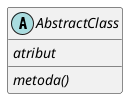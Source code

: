 @startuml test7_abstract

abstract class AbstractClass {
    {abstract} atribut
    {abstract} metoda()
}

@enduml 